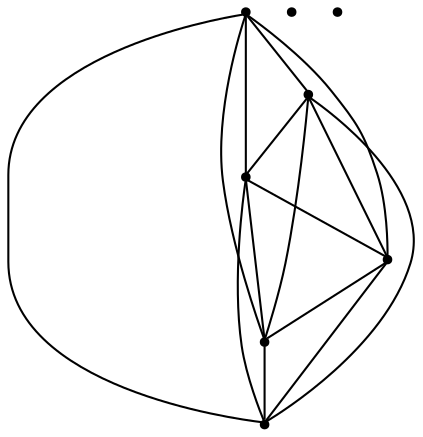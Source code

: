 graph {
  node [shape=point,comment="{\"directed\":false,\"doi\":\"10.1007/978-3-031-22203-0_4\",\"figure\":\"1 (3)\"}"]

  v0 [pos="1345.3559231621314,368.2044108014323"]
  v1 [pos="1249.382305861192,368.3669408051312"]
  v2 [pos="1292.2955218403813,377.98062867650384"]
  v3 [pos="1153.4118361869287,368.5294708088301"]
  v4 [pos="1057.4392680948813,368.6879312036727"]
  v5 [pos="961.4667476941472,368.8545308162279"]
  v6 [pos="865.4962303285705,369.01706081992677"]
  v7 [pos="908.1571910547523,435.2390078825764"]

  v0 -- v6 [id="-1",pos="1345.3559231621314,368.2044108014323 1343.6891435574341,226.87535237767827 1343.6891435574341,226.87535237767827 1343.6891435574341,226.87535237767827 1343.0222282326183,226.21690238225483 1343.0222282326183,226.21690238225483 1343.0222282326183,226.21690238225483 913.3454972315596,227.38373554652514 913.3454972315596,227.38373554652514 913.3454972315596,227.38373554652514 912.7120930028708,227.83380885097768 912.7120930028708,227.83380885097768 912.7120930028708,227.83380885097768 865.4962303285705,369.01706081992677 865.4962303285705,369.01706081992677 865.4962303285705,369.01706081992677"]
  v0 -- v5 [id="-2",pos="1345.3559231621314,368.2044108014323 1313.9092886043165,278.38286556867723 1313.9092886043165,278.38286556867723 1313.9092886043165,278.38286556867723 1313.27582078721,277.94112224485247 1313.27582078721,277.94112224485247 1313.27582078721,277.94112224485247 1009.3690950288096,278.4537021978324 1009.3690950288096,278.4537021978324 1009.3690950288096,278.4537021978324 1008.7773412137129,278.80791713742735 1008.7773412137129,278.80791713742735 1008.7773412137129,278.80791713742735 961.4667476941472,368.8545308162279 961.4667476941472,368.8545308162279 961.4667476941472,368.8545308162279"]
  v0 -- v4 [id="-3",pos="1345.3559231621314,368.2044108014323 1313.8884316033116,316.67610445268303 1313.8884316033116,316.67610445268303 1313.8884316033116,316.67610445268303 1313.3175347892197,316.3635712100461 1313.3175347892197,316.3635712100461 1313.3175347892197,316.3635712100461 1089.386089146308,316.7427760915243 1089.386089146308,316.7427760915243 1089.386089146308,316.7427760915243 1088.819261990949,317.05534112798045 1088.819261990949,317.05534112798045 1088.819261990949,317.05534112798045 1057.4392680948813,368.6879312036727 1057.4392680948813,368.6879312036727 1057.4392680948813,368.6879312036727"]
  v0 -- v3 [id="-4",pos="1345.3559231621314,368.2044108014323 1313.763543950953,342.1215245896787 1313.763543950953,342.1215245896787 1313.763543950953,342.1215245896787 1313.3425886257928,341.9756545472353 1313.3425886257928,341.9756545472353 1313.3425886257928,341.9756545472353 1169.386295921534,342.221516151031 1169.386295921534,342.221516151031 1169.386295921534,342.221516151031 1168.8195959430102,342.5340811874871 1168.8195959430102,342.5340811874871 1168.8195959430102,342.5340811874871 1153.4118361869287,368.5294708088301 1153.4118361869287,368.5294708088301 1153.4118361869287,368.5294708088301"]
  v6 -- v1 [id="-7",pos="865.4962303285705,369.01706081992677 913.8288963828991,215.9028602617666 913.8288963828991,215.9028602617666 913.8288963828991,215.9028602617666 1456.5070783528772,214.990250475739 1456.5070783528772,214.990250475739 1456.5070783528772,214.990250475739 1456.7571080112655,469.815199571269 1456.7571080112655,469.815199571269 1456.7571080112655,469.815199571269 1297.8942912534287,470.08191792045324 1297.8942912534287,470.08191792045324 1297.8942912534287,470.08191792045324 1249.382305861192,368.3669408051312 1249.382305861192,368.3669408051312 1249.382305861192,368.3669408051312"]
  v6 -- v5 [id="-8",pos="865.4962303285705,369.01706081992677 913.8122362174622,177.48066564712644 913.8122362174622,177.48066564712644 913.8122362174622,177.48066564712644 1504.456433425323,176.48049568304975 1504.456433425323,176.48049568304975 1504.456433425323,176.48049568304975 1504.781370239759,508.1584660297701 1504.781370239759,508.1584660297701 1504.781370239759,508.1584660297701 1026.0176237852215,508.962738376908 1026.0176237852215,508.962738376908 1026.0176237852215,508.962738376908 961.4667476941472,368.8545308162279 961.4667476941472,368.8545308162279 961.4667476941472,368.8545308162279"]
  v0 -- v1 [id="-9",pos="1345.3559231621314,368.2044108014323 1313.6008847784817,354.8316125119581 1313.6008847784817,354.8316125119581 1313.6008847784817,354.8316125119581 1313.3550519556616,354.7857658246862 1313.3550519556616,354.7857658246862 1313.3550519556616,354.7857658246862 1265.3681797167742,354.86496422828833 1265.3681797167742,354.86496422828833 1265.3681797167742,354.86496422828833 1264.9515484040176,355.0108024769125 1264.9515484040176,355.0108024769125 1264.9515484040176,355.0108024769125 1249.382305861192,368.3669408051312 1249.382305861192,368.3669408051312 1249.382305861192,368.3669408051312"]
  v6 -- v3 [id="-11",pos="865.4962303285705,369.01706081992677 912.6787090835794,202.25091223980485 912.6787090835794,202.25091223980485 912.6787090835794,202.25091223980485 913.3246402305547,201.7674554252028 913.3246402305547,201.7674554252028 913.3246402305547,201.7674554252028 1473.1597403564397,200.82152571666415 1473.1597403564397,200.82152571666415 1473.1597403564397,200.82152571666415 1473.630549001075,201.01737564287419 1473.630549001075,201.01737564287419 1473.630549001075,201.01737564287419 1473.8264013275843,201.48830569271524 1473.8264013275843,201.48830569271524 1473.8264013275843,201.48830569271524 1474.1014848225457,483.26306306785057 1474.1014848225457,483.26306306785057 1474.1014848225457,483.26306306785057 1473.4346966745654,483.9298112500825 1473.4346966745654,483.9298112500825 1473.4346966745654,483.9298112500825 1201.512181957198,484.38821453516283 1201.512181957198,484.38821453516283 1201.512181957198,484.38821453516283 1200.8955014823637,483.97982292766824 1200.8955014823637,483.97982292766824 1200.8955014823637,483.97982292766824 1153.4118361869287,368.5294708088301 1153.4118361869287,368.5294708088301 1153.4118361869287,368.5294708088301"]
  v6 -- v4 [id="-17",pos="865.4962303285705,369.01706081992677 913.8205663001806,190.2908405122157 913.8205663001806,190.2908405122157 913.8205663001806,190.2908405122157 1488.4788260640414,189.31985727415542 1488.4788260640414,189.31985727415542 1488.4788260640414,189.31985727415542 1488.7788362187403,495.37736661233 1488.7788362187403,495.37736661233 1488.7788362187403,495.37736661233 1106.0136973132974,496.02330573990207 1106.0136973132974,496.02330573990207 1106.0136973132974,496.02330573990207 1057.4392680948813,368.6879312036727 1057.4392680948813,368.6879312036727 1057.4392680948813,368.6879312036727"]
  v1 -- v5 [id="-25",pos="1249.382305861192,368.3669408051312 1297.7650795886666,431.65956433671715 1297.7650795886666,431.65956433671715 1297.7650795886666,431.65956433671715 1408.7369154415044,431.472044391135 1408.7369154415044,431.472044391135 1408.7369154415044,431.472044391135 1408.5743834458685,266.30607873084193 1408.5743834458685,266.30607873084193 1408.5743834458685,266.30607873084193 1009.7816566828336,266.9770236972069 1009.7816566828336,266.9770236972069 1009.7816566828336,266.9770236972069 961.4667476941472,368.8545308162279 961.4667476941472,368.8545308162279 961.4667476941472,368.8545308162279"]
  v1 -- v4 [id="-26",pos="1249.382305861192,368.3669408051312 1297.6442615950407,406.0475763809855 1297.6442615950407,406.0475763809855 1297.6442615950407,406.0475763809855 1376.7193840695975,405.914233103303 1376.7193840695975,405.914233103303 1376.7193840695975,405.914233103303 1376.619295900141,304.78270436393524 1376.619295900141,304.78270436393524 1376.619295900141,304.78270436393524 1089.7861874704631,305.26193260058494 1089.7861874704631,305.26193260058494 1089.7861874704631,305.26193260058494 1057.4392680948813,368.6879312036727 1057.4392680948813,368.6879312036727 1057.4392680948813,368.6879312036727"]
  v1 -- v3 [id="-27",pos="1249.382305861192,368.3669408051312 1297.560833591021,393.23730613443865 1297.560833591021,393.23730613443865 1297.560833591021,393.23730613443865 1360.7126532130105,393.12898459245855 1360.7126532130105,393.12898459245855 1360.7126532130105,393.12898459245855 1360.6500822099958,330.4239108395024 1360.6500822099958,330.4239108395024 1360.6500822099958,330.4239108395024 1169.819714576563,330.7448058565863 1169.819714576563,330.7448058565863 1169.819714576563,330.7448058565863 1153.4118361869287,368.5294708088301 1153.4118361869287,368.5294708088301 1153.4118361869287,368.5294708088301"]
  v5 -- v3 [id="-34",pos="961.4667476941472,368.8545308162279 1009.7900503539697,254.1710456162507 1009.7900503539697,254.1710456162507 1009.7900503539697,254.1710456162507 1424.5560604658826,253.47094571768855 1424.5560604658826,253.47094571768855 1424.5560604658826,253.47094571768855 1424.7436462980913,444.25732469579856 1424.7436462980913,444.25732469579856 1424.7436462980913,444.25732469579856 1201.845639619606,444.6323963807821 1201.845639619606,444.6323963807821 1201.845639619606,444.6323963807821 1153.4118361869287,368.5294708088301 1153.4118361869287,368.5294708088301 1153.4118361869287,368.5294708088301"]
  v5 -- v4 [id="-35",pos="961.4667476941472,368.8545308162279 1009.79418360112,241.35673755466667 1009.79418360112,241.35673755466667 1009.79418360112,241.35673755466667 1440.5419343214646,240.63164771422134 1440.5419343214646,240.63164771422134 1440.5419343214646,240.63164771422134 1440.7545739902464,457.0343068136536 1440.7545739902464,457.0343068136536 1440.7545739902464,457.0343068136536 1105.9137363206762,457.601031640714 1105.9137363206762,457.601031640714 1105.9137363206762,457.601031640714 1057.4392680948813,368.6879312036727 1057.4392680948813,368.6879312036727 1057.4392680948813,368.6879312036727"]
  v4 -- v3 [id="-50",pos="1057.4392680948813,368.6879312036727 1089.8028476359,292.46002412848503 1089.8028476359,292.46002412848503 1089.8028476359,292.46002412848503 1392.6011000969906,291.9474441755051 1392.6011000969906,291.9474441755051 1392.6011000969906,291.9474441755051 1392.7301845849172,418.6952212423759 1392.7301845849172,418.6952212423759 1392.7301845849172,418.6952212423759 1201.7414817914166,419.0161162594598 1201.7414817914166,419.0161162594598 1201.7414817914166,419.0161162594598 1153.4118361869287,368.5294708088301 1153.4118361869287,368.5294708088301 1153.4118361869287,368.5294708088301"]
}